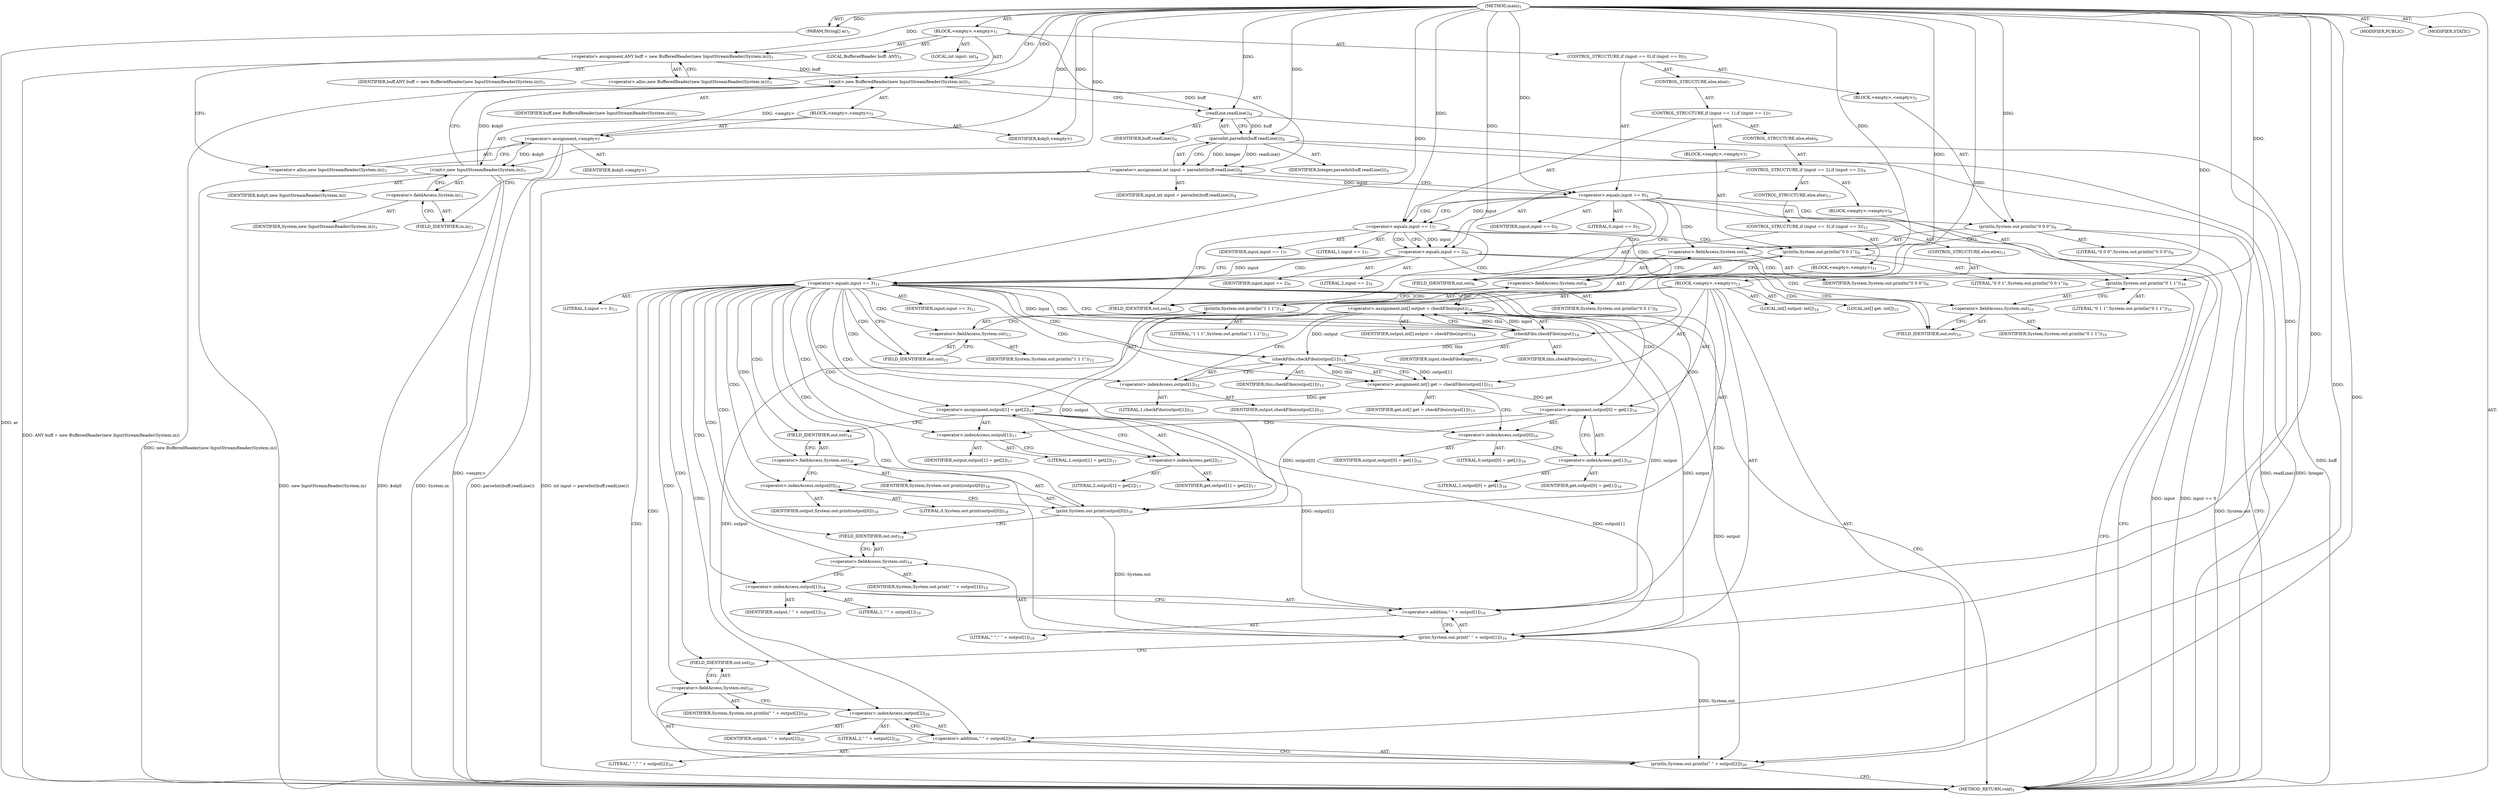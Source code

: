 digraph "main" {  
"19" [label = <(METHOD,main)<SUB>1</SUB>> ]
"20" [label = <(PARAM,String[] ar)<SUB>1</SUB>> ]
"21" [label = <(BLOCK,&lt;empty&gt;,&lt;empty&gt;)<SUB>1</SUB>> ]
"4" [label = <(LOCAL,BufferedReader buff: ANY)<SUB>3</SUB>> ]
"22" [label = <(&lt;operator&gt;.assignment,ANY buff = new BufferedReader(new InputStreamReader(System.in)))<SUB>3</SUB>> ]
"23" [label = <(IDENTIFIER,buff,ANY buff = new BufferedReader(new InputStreamReader(System.in)))<SUB>3</SUB>> ]
"24" [label = <(&lt;operator&gt;.alloc,new BufferedReader(new InputStreamReader(System.in)))<SUB>3</SUB>> ]
"25" [label = <(&lt;init&gt;,new BufferedReader(new InputStreamReader(System.in)))<SUB>3</SUB>> ]
"3" [label = <(IDENTIFIER,buff,new BufferedReader(new InputStreamReader(System.in)))<SUB>3</SUB>> ]
"26" [label = <(BLOCK,&lt;empty&gt;,&lt;empty&gt;)<SUB>3</SUB>> ]
"27" [label = <(&lt;operator&gt;.assignment,&lt;empty&gt;)> ]
"28" [label = <(IDENTIFIER,$obj0,&lt;empty&gt;)> ]
"29" [label = <(&lt;operator&gt;.alloc,new InputStreamReader(System.in))<SUB>3</SUB>> ]
"30" [label = <(&lt;init&gt;,new InputStreamReader(System.in))<SUB>3</SUB>> ]
"31" [label = <(IDENTIFIER,$obj0,new InputStreamReader(System.in))> ]
"32" [label = <(&lt;operator&gt;.fieldAccess,System.in)<SUB>3</SUB>> ]
"33" [label = <(IDENTIFIER,System,new InputStreamReader(System.in))<SUB>3</SUB>> ]
"34" [label = <(FIELD_IDENTIFIER,in,in)<SUB>3</SUB>> ]
"35" [label = <(IDENTIFIER,$obj0,&lt;empty&gt;)> ]
"36" [label = <(LOCAL,int input: int)<SUB>4</SUB>> ]
"37" [label = <(&lt;operator&gt;.assignment,int input = parseInt(buff.readLine()))<SUB>4</SUB>> ]
"38" [label = <(IDENTIFIER,input,int input = parseInt(buff.readLine()))<SUB>4</SUB>> ]
"39" [label = <(parseInt,parseInt(buff.readLine()))<SUB>4</SUB>> ]
"40" [label = <(IDENTIFIER,Integer,parseInt(buff.readLine()))<SUB>4</SUB>> ]
"41" [label = <(readLine,readLine())<SUB>4</SUB>> ]
"42" [label = <(IDENTIFIER,buff,readLine())<SUB>4</SUB>> ]
"43" [label = <(CONTROL_STRUCTURE,if (input == 0),if (input == 0))<SUB>5</SUB>> ]
"44" [label = <(&lt;operator&gt;.equals,input == 0)<SUB>5</SUB>> ]
"45" [label = <(IDENTIFIER,input,input == 0)<SUB>5</SUB>> ]
"46" [label = <(LITERAL,0,input == 0)<SUB>5</SUB>> ]
"47" [label = <(BLOCK,&lt;empty&gt;,&lt;empty&gt;)<SUB>5</SUB>> ]
"48" [label = <(println,System.out.println(&quot;0 0 0&quot;))<SUB>6</SUB>> ]
"49" [label = <(&lt;operator&gt;.fieldAccess,System.out)<SUB>6</SUB>> ]
"50" [label = <(IDENTIFIER,System,System.out.println(&quot;0 0 0&quot;))<SUB>6</SUB>> ]
"51" [label = <(FIELD_IDENTIFIER,out,out)<SUB>6</SUB>> ]
"52" [label = <(LITERAL,&quot;0 0 0&quot;,System.out.println(&quot;0 0 0&quot;))<SUB>6</SUB>> ]
"53" [label = <(CONTROL_STRUCTURE,else,else)<SUB>7</SUB>> ]
"54" [label = <(CONTROL_STRUCTURE,if (input == 1),if (input == 1))<SUB>7</SUB>> ]
"55" [label = <(&lt;operator&gt;.equals,input == 1)<SUB>7</SUB>> ]
"56" [label = <(IDENTIFIER,input,input == 1)<SUB>7</SUB>> ]
"57" [label = <(LITERAL,1,input == 1)<SUB>7</SUB>> ]
"58" [label = <(BLOCK,&lt;empty&gt;,&lt;empty&gt;)<SUB>7</SUB>> ]
"59" [label = <(println,System.out.println(&quot;0 0 1&quot;))<SUB>8</SUB>> ]
"60" [label = <(&lt;operator&gt;.fieldAccess,System.out)<SUB>8</SUB>> ]
"61" [label = <(IDENTIFIER,System,System.out.println(&quot;0 0 1&quot;))<SUB>8</SUB>> ]
"62" [label = <(FIELD_IDENTIFIER,out,out)<SUB>8</SUB>> ]
"63" [label = <(LITERAL,&quot;0 0 1&quot;,System.out.println(&quot;0 0 1&quot;))<SUB>8</SUB>> ]
"64" [label = <(CONTROL_STRUCTURE,else,else)<SUB>9</SUB>> ]
"65" [label = <(CONTROL_STRUCTURE,if (input == 2),if (input == 2))<SUB>9</SUB>> ]
"66" [label = <(&lt;operator&gt;.equals,input == 2)<SUB>9</SUB>> ]
"67" [label = <(IDENTIFIER,input,input == 2)<SUB>9</SUB>> ]
"68" [label = <(LITERAL,2,input == 2)<SUB>9</SUB>> ]
"69" [label = <(BLOCK,&lt;empty&gt;,&lt;empty&gt;)<SUB>9</SUB>> ]
"70" [label = <(println,System.out.println(&quot;0 1 1&quot;))<SUB>10</SUB>> ]
"71" [label = <(&lt;operator&gt;.fieldAccess,System.out)<SUB>10</SUB>> ]
"72" [label = <(IDENTIFIER,System,System.out.println(&quot;0 1 1&quot;))<SUB>10</SUB>> ]
"73" [label = <(FIELD_IDENTIFIER,out,out)<SUB>10</SUB>> ]
"74" [label = <(LITERAL,&quot;0 1 1&quot;,System.out.println(&quot;0 1 1&quot;))<SUB>10</SUB>> ]
"75" [label = <(CONTROL_STRUCTURE,else,else)<SUB>11</SUB>> ]
"76" [label = <(CONTROL_STRUCTURE,if (input == 3),if (input == 3))<SUB>11</SUB>> ]
"77" [label = <(&lt;operator&gt;.equals,input == 3)<SUB>11</SUB>> ]
"78" [label = <(IDENTIFIER,input,input == 3)<SUB>11</SUB>> ]
"79" [label = <(LITERAL,3,input == 3)<SUB>11</SUB>> ]
"80" [label = <(BLOCK,&lt;empty&gt;,&lt;empty&gt;)<SUB>11</SUB>> ]
"81" [label = <(println,System.out.println(&quot;1 1 1&quot;))<SUB>12</SUB>> ]
"82" [label = <(&lt;operator&gt;.fieldAccess,System.out)<SUB>12</SUB>> ]
"83" [label = <(IDENTIFIER,System,System.out.println(&quot;1 1 1&quot;))<SUB>12</SUB>> ]
"84" [label = <(FIELD_IDENTIFIER,out,out)<SUB>12</SUB>> ]
"85" [label = <(LITERAL,&quot;1 1 1&quot;,System.out.println(&quot;1 1 1&quot;))<SUB>12</SUB>> ]
"86" [label = <(CONTROL_STRUCTURE,else,else)<SUB>13</SUB>> ]
"87" [label = <(BLOCK,&lt;empty&gt;,&lt;empty&gt;)<SUB>13</SUB>> ]
"88" [label = <(LOCAL,int[] output: int[])<SUB>14</SUB>> ]
"89" [label = <(&lt;operator&gt;.assignment,int[] output = checkFibo(input))<SUB>14</SUB>> ]
"90" [label = <(IDENTIFIER,output,int[] output = checkFibo(input))<SUB>14</SUB>> ]
"91" [label = <(checkFibo,checkFibo(input))<SUB>14</SUB>> ]
"92" [label = <(IDENTIFIER,this,checkFibo(input))<SUB>14</SUB>> ]
"93" [label = <(IDENTIFIER,input,checkFibo(input))<SUB>14</SUB>> ]
"94" [label = <(LOCAL,int[] get: int[])<SUB>15</SUB>> ]
"95" [label = <(&lt;operator&gt;.assignment,int[] get = checkFibo(output[1]))<SUB>15</SUB>> ]
"96" [label = <(IDENTIFIER,get,int[] get = checkFibo(output[1]))<SUB>15</SUB>> ]
"97" [label = <(checkFibo,checkFibo(output[1]))<SUB>15</SUB>> ]
"98" [label = <(IDENTIFIER,this,checkFibo(output[1]))<SUB>15</SUB>> ]
"99" [label = <(&lt;operator&gt;.indexAccess,output[1])<SUB>15</SUB>> ]
"100" [label = <(IDENTIFIER,output,checkFibo(output[1]))<SUB>15</SUB>> ]
"101" [label = <(LITERAL,1,checkFibo(output[1]))<SUB>15</SUB>> ]
"102" [label = <(&lt;operator&gt;.assignment,output[0] = get[1])<SUB>16</SUB>> ]
"103" [label = <(&lt;operator&gt;.indexAccess,output[0])<SUB>16</SUB>> ]
"104" [label = <(IDENTIFIER,output,output[0] = get[1])<SUB>16</SUB>> ]
"105" [label = <(LITERAL,0,output[0] = get[1])<SUB>16</SUB>> ]
"106" [label = <(&lt;operator&gt;.indexAccess,get[1])<SUB>16</SUB>> ]
"107" [label = <(IDENTIFIER,get,output[0] = get[1])<SUB>16</SUB>> ]
"108" [label = <(LITERAL,1,output[0] = get[1])<SUB>16</SUB>> ]
"109" [label = <(&lt;operator&gt;.assignment,output[1] = get[2])<SUB>17</SUB>> ]
"110" [label = <(&lt;operator&gt;.indexAccess,output[1])<SUB>17</SUB>> ]
"111" [label = <(IDENTIFIER,output,output[1] = get[2])<SUB>17</SUB>> ]
"112" [label = <(LITERAL,1,output[1] = get[2])<SUB>17</SUB>> ]
"113" [label = <(&lt;operator&gt;.indexAccess,get[2])<SUB>17</SUB>> ]
"114" [label = <(IDENTIFIER,get,output[1] = get[2])<SUB>17</SUB>> ]
"115" [label = <(LITERAL,2,output[1] = get[2])<SUB>17</SUB>> ]
"116" [label = <(print,System.out.print(output[0]))<SUB>18</SUB>> ]
"117" [label = <(&lt;operator&gt;.fieldAccess,System.out)<SUB>18</SUB>> ]
"118" [label = <(IDENTIFIER,System,System.out.print(output[0]))<SUB>18</SUB>> ]
"119" [label = <(FIELD_IDENTIFIER,out,out)<SUB>18</SUB>> ]
"120" [label = <(&lt;operator&gt;.indexAccess,output[0])<SUB>18</SUB>> ]
"121" [label = <(IDENTIFIER,output,System.out.print(output[0]))<SUB>18</SUB>> ]
"122" [label = <(LITERAL,0,System.out.print(output[0]))<SUB>18</SUB>> ]
"123" [label = <(print,System.out.print(&quot; &quot; + output[1]))<SUB>19</SUB>> ]
"124" [label = <(&lt;operator&gt;.fieldAccess,System.out)<SUB>19</SUB>> ]
"125" [label = <(IDENTIFIER,System,System.out.print(&quot; &quot; + output[1]))<SUB>19</SUB>> ]
"126" [label = <(FIELD_IDENTIFIER,out,out)<SUB>19</SUB>> ]
"127" [label = <(&lt;operator&gt;.addition,&quot; &quot; + output[1])<SUB>19</SUB>> ]
"128" [label = <(LITERAL,&quot; &quot;,&quot; &quot; + output[1])<SUB>19</SUB>> ]
"129" [label = <(&lt;operator&gt;.indexAccess,output[1])<SUB>19</SUB>> ]
"130" [label = <(IDENTIFIER,output,&quot; &quot; + output[1])<SUB>19</SUB>> ]
"131" [label = <(LITERAL,1,&quot; &quot; + output[1])<SUB>19</SUB>> ]
"132" [label = <(println,System.out.println(&quot; &quot; + output[2]))<SUB>20</SUB>> ]
"133" [label = <(&lt;operator&gt;.fieldAccess,System.out)<SUB>20</SUB>> ]
"134" [label = <(IDENTIFIER,System,System.out.println(&quot; &quot; + output[2]))<SUB>20</SUB>> ]
"135" [label = <(FIELD_IDENTIFIER,out,out)<SUB>20</SUB>> ]
"136" [label = <(&lt;operator&gt;.addition,&quot; &quot; + output[2])<SUB>20</SUB>> ]
"137" [label = <(LITERAL,&quot; &quot;,&quot; &quot; + output[2])<SUB>20</SUB>> ]
"138" [label = <(&lt;operator&gt;.indexAccess,output[2])<SUB>20</SUB>> ]
"139" [label = <(IDENTIFIER,output,&quot; &quot; + output[2])<SUB>20</SUB>> ]
"140" [label = <(LITERAL,2,&quot; &quot; + output[2])<SUB>20</SUB>> ]
"141" [label = <(MODIFIER,PUBLIC)> ]
"142" [label = <(MODIFIER,STATIC)> ]
"143" [label = <(METHOD_RETURN,void)<SUB>1</SUB>> ]
  "19" -> "20"  [ label = "AST: "] 
  "19" -> "21"  [ label = "AST: "] 
  "19" -> "141"  [ label = "AST: "] 
  "19" -> "142"  [ label = "AST: "] 
  "19" -> "143"  [ label = "AST: "] 
  "21" -> "4"  [ label = "AST: "] 
  "21" -> "22"  [ label = "AST: "] 
  "21" -> "25"  [ label = "AST: "] 
  "21" -> "36"  [ label = "AST: "] 
  "21" -> "37"  [ label = "AST: "] 
  "21" -> "43"  [ label = "AST: "] 
  "22" -> "23"  [ label = "AST: "] 
  "22" -> "24"  [ label = "AST: "] 
  "25" -> "3"  [ label = "AST: "] 
  "25" -> "26"  [ label = "AST: "] 
  "26" -> "27"  [ label = "AST: "] 
  "26" -> "30"  [ label = "AST: "] 
  "26" -> "35"  [ label = "AST: "] 
  "27" -> "28"  [ label = "AST: "] 
  "27" -> "29"  [ label = "AST: "] 
  "30" -> "31"  [ label = "AST: "] 
  "30" -> "32"  [ label = "AST: "] 
  "32" -> "33"  [ label = "AST: "] 
  "32" -> "34"  [ label = "AST: "] 
  "37" -> "38"  [ label = "AST: "] 
  "37" -> "39"  [ label = "AST: "] 
  "39" -> "40"  [ label = "AST: "] 
  "39" -> "41"  [ label = "AST: "] 
  "41" -> "42"  [ label = "AST: "] 
  "43" -> "44"  [ label = "AST: "] 
  "43" -> "47"  [ label = "AST: "] 
  "43" -> "53"  [ label = "AST: "] 
  "44" -> "45"  [ label = "AST: "] 
  "44" -> "46"  [ label = "AST: "] 
  "47" -> "48"  [ label = "AST: "] 
  "48" -> "49"  [ label = "AST: "] 
  "48" -> "52"  [ label = "AST: "] 
  "49" -> "50"  [ label = "AST: "] 
  "49" -> "51"  [ label = "AST: "] 
  "53" -> "54"  [ label = "AST: "] 
  "54" -> "55"  [ label = "AST: "] 
  "54" -> "58"  [ label = "AST: "] 
  "54" -> "64"  [ label = "AST: "] 
  "55" -> "56"  [ label = "AST: "] 
  "55" -> "57"  [ label = "AST: "] 
  "58" -> "59"  [ label = "AST: "] 
  "59" -> "60"  [ label = "AST: "] 
  "59" -> "63"  [ label = "AST: "] 
  "60" -> "61"  [ label = "AST: "] 
  "60" -> "62"  [ label = "AST: "] 
  "64" -> "65"  [ label = "AST: "] 
  "65" -> "66"  [ label = "AST: "] 
  "65" -> "69"  [ label = "AST: "] 
  "65" -> "75"  [ label = "AST: "] 
  "66" -> "67"  [ label = "AST: "] 
  "66" -> "68"  [ label = "AST: "] 
  "69" -> "70"  [ label = "AST: "] 
  "70" -> "71"  [ label = "AST: "] 
  "70" -> "74"  [ label = "AST: "] 
  "71" -> "72"  [ label = "AST: "] 
  "71" -> "73"  [ label = "AST: "] 
  "75" -> "76"  [ label = "AST: "] 
  "76" -> "77"  [ label = "AST: "] 
  "76" -> "80"  [ label = "AST: "] 
  "76" -> "86"  [ label = "AST: "] 
  "77" -> "78"  [ label = "AST: "] 
  "77" -> "79"  [ label = "AST: "] 
  "80" -> "81"  [ label = "AST: "] 
  "81" -> "82"  [ label = "AST: "] 
  "81" -> "85"  [ label = "AST: "] 
  "82" -> "83"  [ label = "AST: "] 
  "82" -> "84"  [ label = "AST: "] 
  "86" -> "87"  [ label = "AST: "] 
  "87" -> "88"  [ label = "AST: "] 
  "87" -> "89"  [ label = "AST: "] 
  "87" -> "94"  [ label = "AST: "] 
  "87" -> "95"  [ label = "AST: "] 
  "87" -> "102"  [ label = "AST: "] 
  "87" -> "109"  [ label = "AST: "] 
  "87" -> "116"  [ label = "AST: "] 
  "87" -> "123"  [ label = "AST: "] 
  "87" -> "132"  [ label = "AST: "] 
  "89" -> "90"  [ label = "AST: "] 
  "89" -> "91"  [ label = "AST: "] 
  "91" -> "92"  [ label = "AST: "] 
  "91" -> "93"  [ label = "AST: "] 
  "95" -> "96"  [ label = "AST: "] 
  "95" -> "97"  [ label = "AST: "] 
  "97" -> "98"  [ label = "AST: "] 
  "97" -> "99"  [ label = "AST: "] 
  "99" -> "100"  [ label = "AST: "] 
  "99" -> "101"  [ label = "AST: "] 
  "102" -> "103"  [ label = "AST: "] 
  "102" -> "106"  [ label = "AST: "] 
  "103" -> "104"  [ label = "AST: "] 
  "103" -> "105"  [ label = "AST: "] 
  "106" -> "107"  [ label = "AST: "] 
  "106" -> "108"  [ label = "AST: "] 
  "109" -> "110"  [ label = "AST: "] 
  "109" -> "113"  [ label = "AST: "] 
  "110" -> "111"  [ label = "AST: "] 
  "110" -> "112"  [ label = "AST: "] 
  "113" -> "114"  [ label = "AST: "] 
  "113" -> "115"  [ label = "AST: "] 
  "116" -> "117"  [ label = "AST: "] 
  "116" -> "120"  [ label = "AST: "] 
  "117" -> "118"  [ label = "AST: "] 
  "117" -> "119"  [ label = "AST: "] 
  "120" -> "121"  [ label = "AST: "] 
  "120" -> "122"  [ label = "AST: "] 
  "123" -> "124"  [ label = "AST: "] 
  "123" -> "127"  [ label = "AST: "] 
  "124" -> "125"  [ label = "AST: "] 
  "124" -> "126"  [ label = "AST: "] 
  "127" -> "128"  [ label = "AST: "] 
  "127" -> "129"  [ label = "AST: "] 
  "129" -> "130"  [ label = "AST: "] 
  "129" -> "131"  [ label = "AST: "] 
  "132" -> "133"  [ label = "AST: "] 
  "132" -> "136"  [ label = "AST: "] 
  "133" -> "134"  [ label = "AST: "] 
  "133" -> "135"  [ label = "AST: "] 
  "136" -> "137"  [ label = "AST: "] 
  "136" -> "138"  [ label = "AST: "] 
  "138" -> "139"  [ label = "AST: "] 
  "138" -> "140"  [ label = "AST: "] 
  "22" -> "29"  [ label = "CFG: "] 
  "25" -> "41"  [ label = "CFG: "] 
  "37" -> "44"  [ label = "CFG: "] 
  "24" -> "22"  [ label = "CFG: "] 
  "39" -> "37"  [ label = "CFG: "] 
  "44" -> "51"  [ label = "CFG: "] 
  "44" -> "55"  [ label = "CFG: "] 
  "27" -> "34"  [ label = "CFG: "] 
  "30" -> "25"  [ label = "CFG: "] 
  "41" -> "39"  [ label = "CFG: "] 
  "48" -> "143"  [ label = "CFG: "] 
  "29" -> "27"  [ label = "CFG: "] 
  "32" -> "30"  [ label = "CFG: "] 
  "49" -> "48"  [ label = "CFG: "] 
  "55" -> "62"  [ label = "CFG: "] 
  "55" -> "66"  [ label = "CFG: "] 
  "34" -> "32"  [ label = "CFG: "] 
  "51" -> "49"  [ label = "CFG: "] 
  "59" -> "143"  [ label = "CFG: "] 
  "60" -> "59"  [ label = "CFG: "] 
  "66" -> "73"  [ label = "CFG: "] 
  "66" -> "77"  [ label = "CFG: "] 
  "62" -> "60"  [ label = "CFG: "] 
  "70" -> "143"  [ label = "CFG: "] 
  "71" -> "70"  [ label = "CFG: "] 
  "77" -> "84"  [ label = "CFG: "] 
  "77" -> "91"  [ label = "CFG: "] 
  "73" -> "71"  [ label = "CFG: "] 
  "81" -> "143"  [ label = "CFG: "] 
  "82" -> "81"  [ label = "CFG: "] 
  "89" -> "99"  [ label = "CFG: "] 
  "95" -> "103"  [ label = "CFG: "] 
  "102" -> "110"  [ label = "CFG: "] 
  "109" -> "119"  [ label = "CFG: "] 
  "116" -> "126"  [ label = "CFG: "] 
  "123" -> "135"  [ label = "CFG: "] 
  "132" -> "143"  [ label = "CFG: "] 
  "84" -> "82"  [ label = "CFG: "] 
  "91" -> "89"  [ label = "CFG: "] 
  "97" -> "95"  [ label = "CFG: "] 
  "103" -> "106"  [ label = "CFG: "] 
  "106" -> "102"  [ label = "CFG: "] 
  "110" -> "113"  [ label = "CFG: "] 
  "113" -> "109"  [ label = "CFG: "] 
  "117" -> "120"  [ label = "CFG: "] 
  "120" -> "116"  [ label = "CFG: "] 
  "124" -> "129"  [ label = "CFG: "] 
  "127" -> "123"  [ label = "CFG: "] 
  "133" -> "138"  [ label = "CFG: "] 
  "136" -> "132"  [ label = "CFG: "] 
  "99" -> "97"  [ label = "CFG: "] 
  "119" -> "117"  [ label = "CFG: "] 
  "126" -> "124"  [ label = "CFG: "] 
  "129" -> "127"  [ label = "CFG: "] 
  "135" -> "133"  [ label = "CFG: "] 
  "138" -> "136"  [ label = "CFG: "] 
  "19" -> "24"  [ label = "CFG: "] 
  "20" -> "143"  [ label = "DDG: ar"] 
  "22" -> "143"  [ label = "DDG: ANY buff = new BufferedReader(new InputStreamReader(System.in))"] 
  "27" -> "143"  [ label = "DDG: &lt;empty&gt;"] 
  "30" -> "143"  [ label = "DDG: $obj0"] 
  "30" -> "143"  [ label = "DDG: System.in"] 
  "30" -> "143"  [ label = "DDG: new InputStreamReader(System.in)"] 
  "25" -> "143"  [ label = "DDG: new BufferedReader(new InputStreamReader(System.in))"] 
  "41" -> "143"  [ label = "DDG: buff"] 
  "39" -> "143"  [ label = "DDG: readLine()"] 
  "37" -> "143"  [ label = "DDG: parseInt(buff.readLine())"] 
  "37" -> "143"  [ label = "DDG: int input = parseInt(buff.readLine())"] 
  "44" -> "143"  [ label = "DDG: input"] 
  "44" -> "143"  [ label = "DDG: input == 0"] 
  "48" -> "143"  [ label = "DDG: System.out"] 
  "39" -> "143"  [ label = "DDG: Integer"] 
  "19" -> "20"  [ label = "DDG: "] 
  "19" -> "22"  [ label = "DDG: "] 
  "39" -> "37"  [ label = "DDG: Integer"] 
  "39" -> "37"  [ label = "DDG: readLine()"] 
  "22" -> "25"  [ label = "DDG: buff"] 
  "19" -> "25"  [ label = "DDG: "] 
  "27" -> "25"  [ label = "DDG: &lt;empty&gt;"] 
  "30" -> "25"  [ label = "DDG: $obj0"] 
  "19" -> "27"  [ label = "DDG: "] 
  "19" -> "35"  [ label = "DDG: "] 
  "19" -> "39"  [ label = "DDG: "] 
  "41" -> "39"  [ label = "DDG: buff"] 
  "37" -> "44"  [ label = "DDG: input"] 
  "19" -> "44"  [ label = "DDG: "] 
  "27" -> "30"  [ label = "DDG: $obj0"] 
  "19" -> "30"  [ label = "DDG: "] 
  "25" -> "41"  [ label = "DDG: buff"] 
  "19" -> "41"  [ label = "DDG: "] 
  "19" -> "48"  [ label = "DDG: "] 
  "44" -> "55"  [ label = "DDG: input"] 
  "19" -> "55"  [ label = "DDG: "] 
  "19" -> "59"  [ label = "DDG: "] 
  "55" -> "66"  [ label = "DDG: input"] 
  "19" -> "66"  [ label = "DDG: "] 
  "19" -> "70"  [ label = "DDG: "] 
  "66" -> "77"  [ label = "DDG: input"] 
  "19" -> "77"  [ label = "DDG: "] 
  "19" -> "81"  [ label = "DDG: "] 
  "91" -> "89"  [ label = "DDG: this"] 
  "91" -> "89"  [ label = "DDG: input"] 
  "97" -> "95"  [ label = "DDG: this"] 
  "97" -> "95"  [ label = "DDG: output[1]"] 
  "95" -> "102"  [ label = "DDG: get"] 
  "95" -> "109"  [ label = "DDG: get"] 
  "89" -> "116"  [ label = "DDG: output"] 
  "102" -> "116"  [ label = "DDG: output[0]"] 
  "116" -> "123"  [ label = "DDG: System.out"] 
  "19" -> "123"  [ label = "DDG: "] 
  "89" -> "123"  [ label = "DDG: output"] 
  "109" -> "123"  [ label = "DDG: output[1]"] 
  "123" -> "132"  [ label = "DDG: System.out"] 
  "19" -> "132"  [ label = "DDG: "] 
  "89" -> "132"  [ label = "DDG: output"] 
  "19" -> "91"  [ label = "DDG: "] 
  "77" -> "91"  [ label = "DDG: input"] 
  "91" -> "97"  [ label = "DDG: this"] 
  "19" -> "97"  [ label = "DDG: "] 
  "89" -> "97"  [ label = "DDG: output"] 
  "19" -> "127"  [ label = "DDG: "] 
  "89" -> "127"  [ label = "DDG: output"] 
  "109" -> "127"  [ label = "DDG: output[1]"] 
  "19" -> "136"  [ label = "DDG: "] 
  "89" -> "136"  [ label = "DDG: output"] 
  "44" -> "48"  [ label = "CDG: "] 
  "44" -> "49"  [ label = "CDG: "] 
  "44" -> "51"  [ label = "CDG: "] 
  "44" -> "55"  [ label = "CDG: "] 
  "55" -> "60"  [ label = "CDG: "] 
  "55" -> "66"  [ label = "CDG: "] 
  "55" -> "59"  [ label = "CDG: "] 
  "55" -> "62"  [ label = "CDG: "] 
  "66" -> "73"  [ label = "CDG: "] 
  "66" -> "77"  [ label = "CDG: "] 
  "66" -> "71"  [ label = "CDG: "] 
  "66" -> "70"  [ label = "CDG: "] 
  "77" -> "89"  [ label = "CDG: "] 
  "77" -> "120"  [ label = "CDG: "] 
  "77" -> "113"  [ label = "CDG: "] 
  "77" -> "136"  [ label = "CDG: "] 
  "77" -> "116"  [ label = "CDG: "] 
  "77" -> "99"  [ label = "CDG: "] 
  "77" -> "81"  [ label = "CDG: "] 
  "77" -> "84"  [ label = "CDG: "] 
  "77" -> "102"  [ label = "CDG: "] 
  "77" -> "103"  [ label = "CDG: "] 
  "77" -> "132"  [ label = "CDG: "] 
  "77" -> "119"  [ label = "CDG: "] 
  "77" -> "95"  [ label = "CDG: "] 
  "77" -> "123"  [ label = "CDG: "] 
  "77" -> "106"  [ label = "CDG: "] 
  "77" -> "97"  [ label = "CDG: "] 
  "77" -> "91"  [ label = "CDG: "] 
  "77" -> "129"  [ label = "CDG: "] 
  "77" -> "138"  [ label = "CDG: "] 
  "77" -> "82"  [ label = "CDG: "] 
  "77" -> "126"  [ label = "CDG: "] 
  "77" -> "135"  [ label = "CDG: "] 
  "77" -> "110"  [ label = "CDG: "] 
  "77" -> "117"  [ label = "CDG: "] 
  "77" -> "127"  [ label = "CDG: "] 
  "77" -> "124"  [ label = "CDG: "] 
  "77" -> "109"  [ label = "CDG: "] 
  "77" -> "133"  [ label = "CDG: "] 
}
